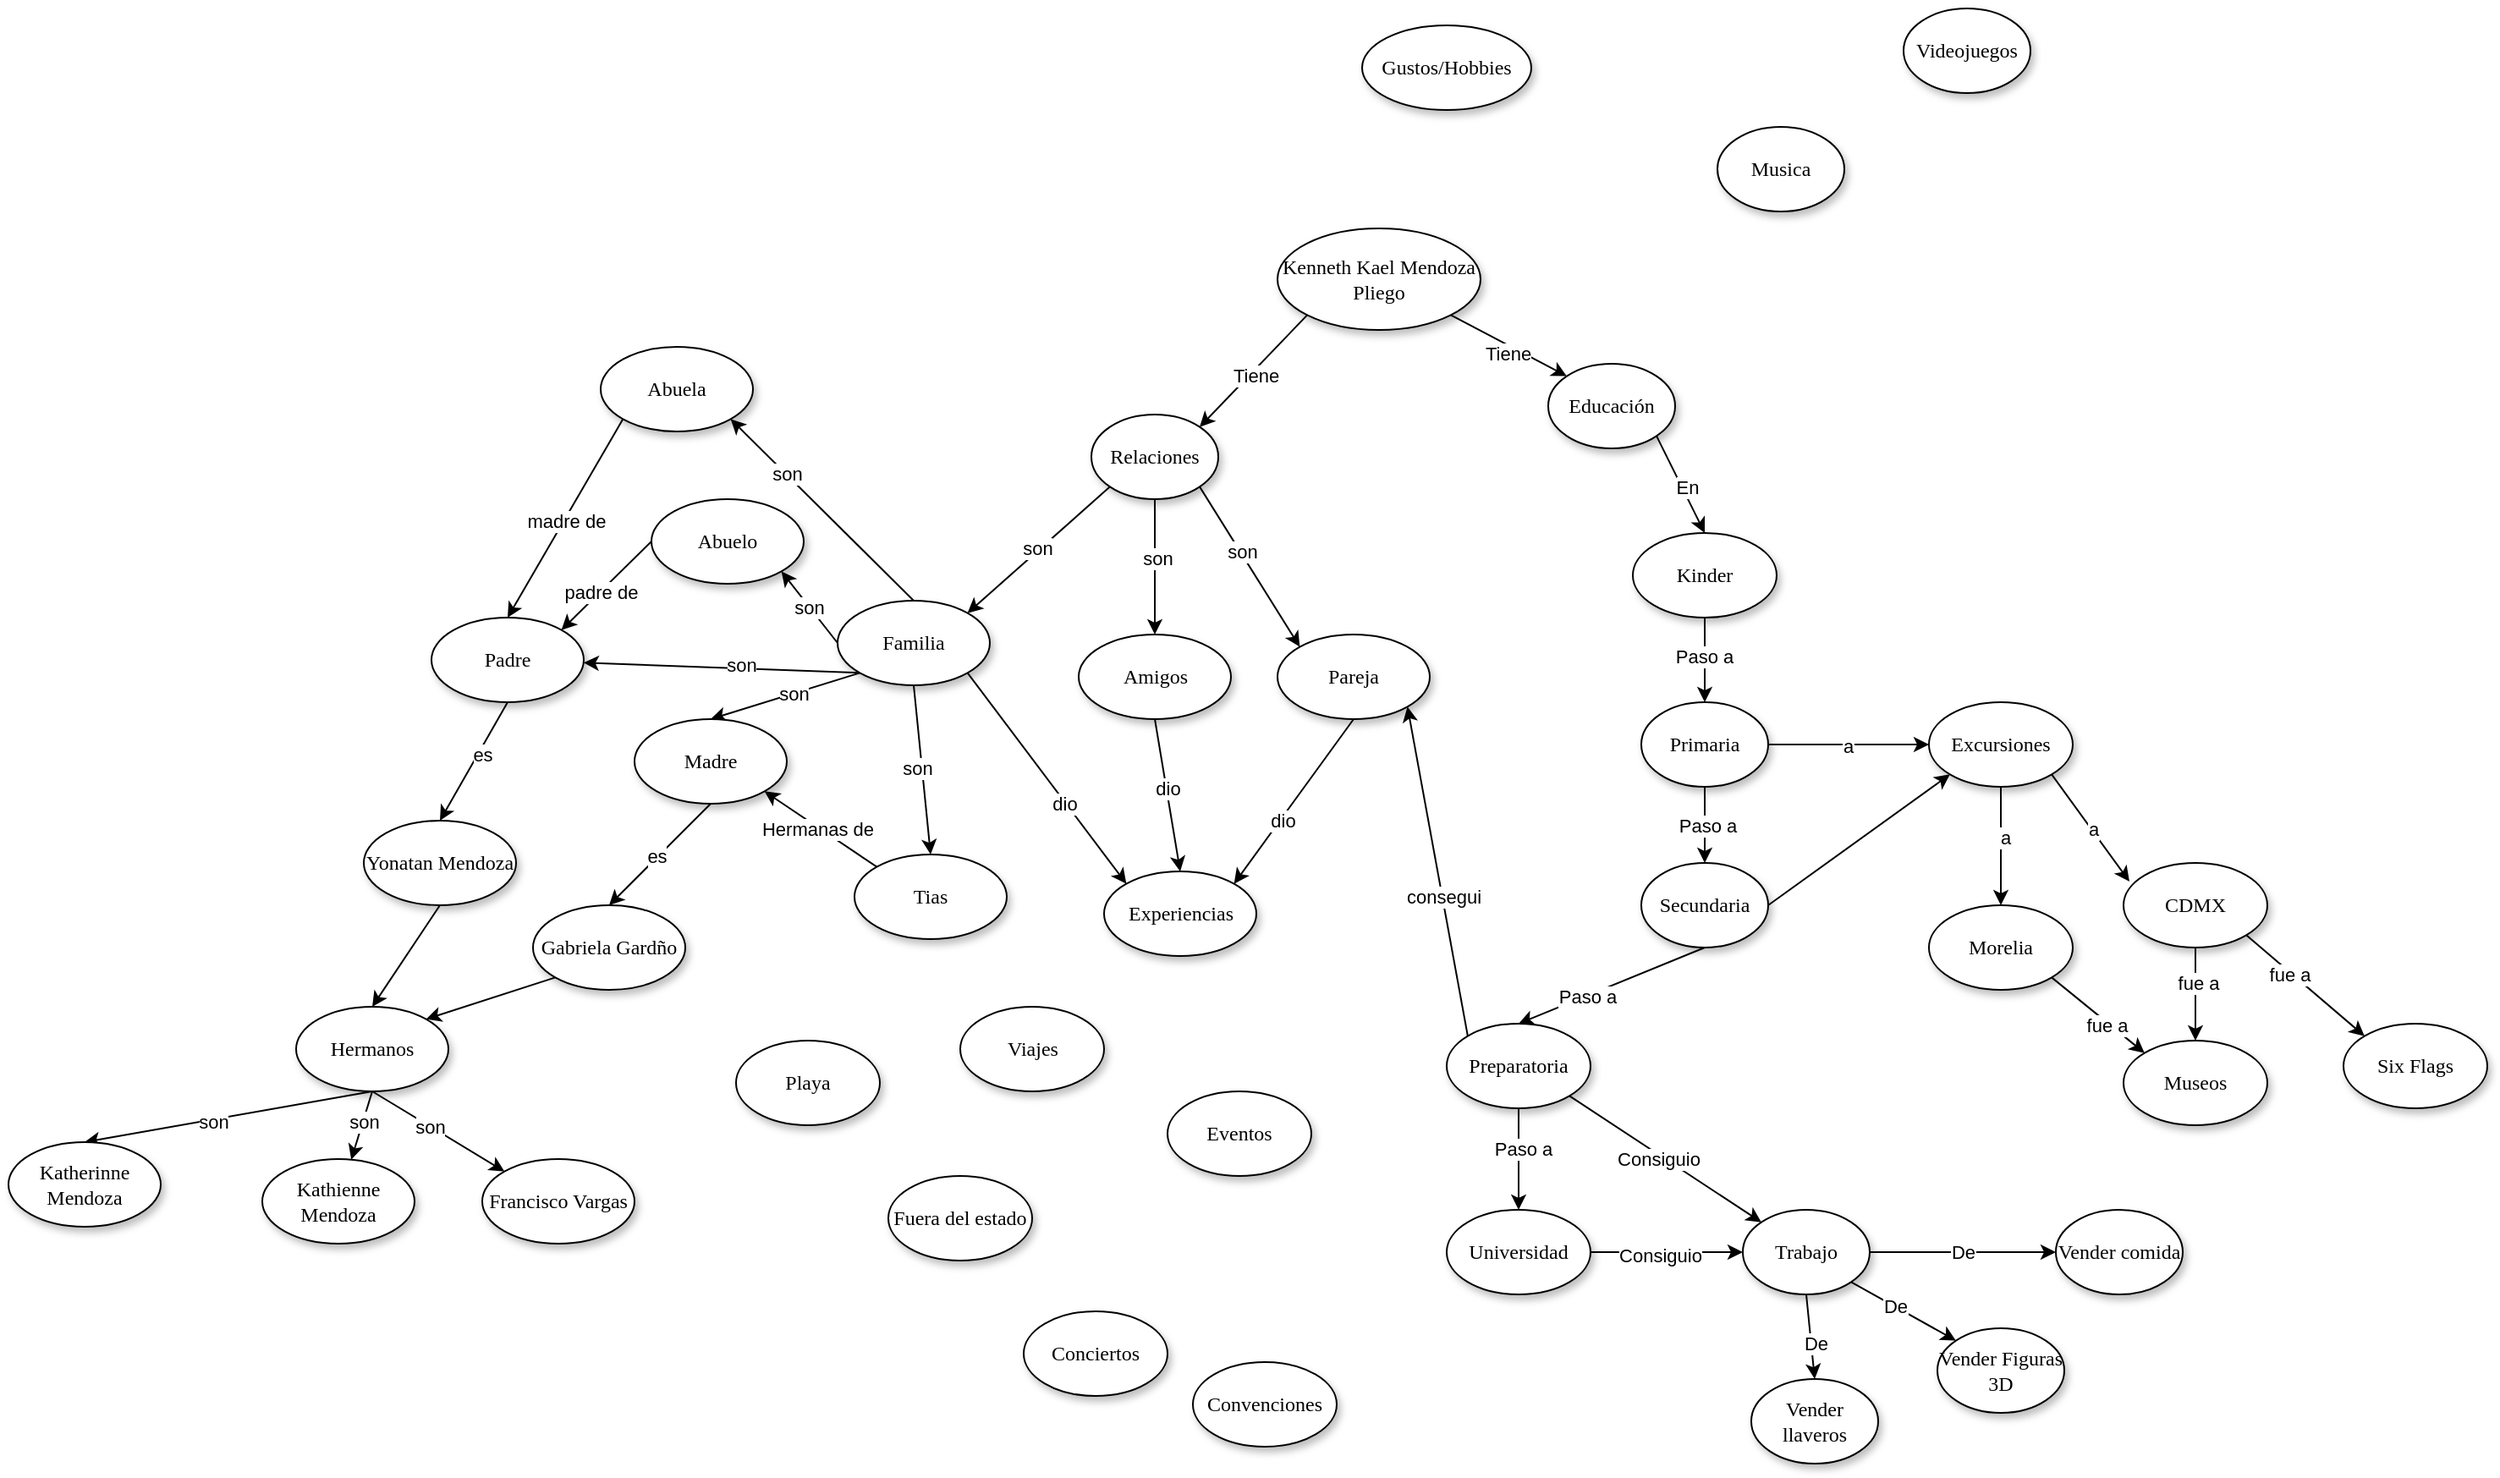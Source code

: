 <mxfile version="22.1.3" type="github">
  <diagram name="Page-1" id="42789a77-a242-8287-6e28-9cd8cfd52e62">
    <mxGraphModel dx="2794" dy="1814" grid="1" gridSize="10" guides="1" tooltips="1" connect="1" arrows="1" fold="1" page="1" pageScale="1" pageWidth="1100" pageHeight="850" background="none" math="0" shadow="0">
      <root>
        <mxCell id="0" />
        <mxCell id="1" parent="0" />
        <mxCell id="-r_-isTQhQeDBbnG6gLD-17" style="rounded=0;orthogonalLoop=1;jettySize=auto;html=1;exitX=1;exitY=1;exitDx=0;exitDy=0;entryX=0;entryY=0;entryDx=0;entryDy=0;" edge="1" parent="1" source="1ea317790d2ca983-1" target="1ea317790d2ca983-3">
          <mxGeometry relative="1" as="geometry" />
        </mxCell>
        <mxCell id="-r_-isTQhQeDBbnG6gLD-61" value="Tiene" style="edgeLabel;html=1;align=center;verticalAlign=middle;resizable=0;points=[];" vertex="1" connectable="0" parent="-r_-isTQhQeDBbnG6gLD-17">
          <mxGeometry x="0.027" y="-4" relative="1" as="geometry">
            <mxPoint as="offset" />
          </mxGeometry>
        </mxCell>
        <mxCell id="-r_-isTQhQeDBbnG6gLD-43" style="rounded=0;orthogonalLoop=1;jettySize=auto;html=1;exitX=0;exitY=1;exitDx=0;exitDy=0;entryX=1;entryY=0;entryDx=0;entryDy=0;" edge="1" parent="1" source="1ea317790d2ca983-1" target="S-vitXxfWEApG-Yg7RLW-3">
          <mxGeometry relative="1" as="geometry" />
        </mxCell>
        <mxCell id="-r_-isTQhQeDBbnG6gLD-60" value="Tiene" style="edgeLabel;html=1;align=center;verticalAlign=middle;resizable=0;points=[];" vertex="1" connectable="0" parent="-r_-isTQhQeDBbnG6gLD-43">
          <mxGeometry x="0.024" y="3" relative="1" as="geometry">
            <mxPoint as="offset" />
          </mxGeometry>
        </mxCell>
        <mxCell id="1ea317790d2ca983-1" value="Kenneth Kael Mendoza Pliego" style="ellipse;whiteSpace=wrap;html=1;rounded=0;shadow=1;comic=0;labelBackgroundColor=none;strokeWidth=1;fontFamily=Verdana;fontSize=12;align=center;" parent="1" vertex="1">
          <mxGeometry x="-50" width="120" height="60" as="geometry" />
        </mxCell>
        <mxCell id="-r_-isTQhQeDBbnG6gLD-18" style="rounded=0;orthogonalLoop=1;jettySize=auto;html=1;exitX=1;exitY=1;exitDx=0;exitDy=0;entryX=0.5;entryY=0;entryDx=0;entryDy=0;" edge="1" parent="1" source="1ea317790d2ca983-3" target="S-vitXxfWEApG-Yg7RLW-14">
          <mxGeometry relative="1" as="geometry" />
        </mxCell>
        <mxCell id="-r_-isTQhQeDBbnG6gLD-62" value="En" style="edgeLabel;html=1;align=center;verticalAlign=middle;resizable=0;points=[];" vertex="1" connectable="0" parent="-r_-isTQhQeDBbnG6gLD-18">
          <mxGeometry x="0.1" y="2" relative="1" as="geometry">
            <mxPoint as="offset" />
          </mxGeometry>
        </mxCell>
        <mxCell id="1ea317790d2ca983-3" value="&lt;span&gt;Educación&lt;/span&gt;" style="ellipse;whiteSpace=wrap;html=1;rounded=0;shadow=1;comic=0;labelBackgroundColor=none;strokeWidth=1;fontFamily=Verdana;fontSize=12;align=center;" parent="1" vertex="1">
          <mxGeometry x="110" y="80" width="75" height="50" as="geometry" />
        </mxCell>
        <mxCell id="-r_-isTQhQeDBbnG6gLD-40" style="rounded=0;orthogonalLoop=1;jettySize=auto;html=1;exitX=1;exitY=1;exitDx=0;exitDy=0;entryX=0;entryY=0;entryDx=0;entryDy=0;" edge="1" parent="1" source="S-vitXxfWEApG-Yg7RLW-3" target="S-vitXxfWEApG-Yg7RLW-9">
          <mxGeometry relative="1" as="geometry" />
        </mxCell>
        <mxCell id="-r_-isTQhQeDBbnG6gLD-80" value="son" style="edgeLabel;html=1;align=center;verticalAlign=middle;resizable=0;points=[];" vertex="1" connectable="0" parent="-r_-isTQhQeDBbnG6gLD-40">
          <mxGeometry x="-0.197" y="1" relative="1" as="geometry">
            <mxPoint as="offset" />
          </mxGeometry>
        </mxCell>
        <mxCell id="-r_-isTQhQeDBbnG6gLD-41" style="rounded=0;orthogonalLoop=1;jettySize=auto;html=1;exitX=0.5;exitY=1;exitDx=0;exitDy=0;entryX=0.5;entryY=0;entryDx=0;entryDy=0;" edge="1" parent="1" source="S-vitXxfWEApG-Yg7RLW-3" target="S-vitXxfWEApG-Yg7RLW-8">
          <mxGeometry relative="1" as="geometry" />
        </mxCell>
        <mxCell id="-r_-isTQhQeDBbnG6gLD-79" value="son" style="edgeLabel;html=1;align=center;verticalAlign=middle;resizable=0;points=[];" vertex="1" connectable="0" parent="-r_-isTQhQeDBbnG6gLD-41">
          <mxGeometry x="-0.12" y="1" relative="1" as="geometry">
            <mxPoint as="offset" />
          </mxGeometry>
        </mxCell>
        <mxCell id="-r_-isTQhQeDBbnG6gLD-42" style="rounded=0;orthogonalLoop=1;jettySize=auto;html=1;exitX=0;exitY=1;exitDx=0;exitDy=0;entryX=1;entryY=0;entryDx=0;entryDy=0;" edge="1" parent="1" source="S-vitXxfWEApG-Yg7RLW-3" target="S-vitXxfWEApG-Yg7RLW-7">
          <mxGeometry relative="1" as="geometry" />
        </mxCell>
        <mxCell id="-r_-isTQhQeDBbnG6gLD-78" value="son" style="edgeLabel;html=1;align=center;verticalAlign=middle;resizable=0;points=[];" vertex="1" connectable="0" parent="-r_-isTQhQeDBbnG6gLD-42">
          <mxGeometry x="-0.001" y="-2" relative="1" as="geometry">
            <mxPoint as="offset" />
          </mxGeometry>
        </mxCell>
        <mxCell id="S-vitXxfWEApG-Yg7RLW-3" value="&lt;span&gt;Relaciones&lt;br&gt;&lt;/span&gt;" style="ellipse;whiteSpace=wrap;html=1;rounded=0;shadow=1;comic=0;labelBackgroundColor=none;strokeWidth=1;fontFamily=Verdana;fontSize=12;align=center;" parent="1" vertex="1">
          <mxGeometry x="-160" y="110" width="75" height="50" as="geometry" />
        </mxCell>
        <mxCell id="S-vitXxfWEApG-Yg7RLW-4" value="&lt;span&gt;Experiencias&lt;br&gt;&lt;/span&gt;" style="ellipse;whiteSpace=wrap;html=1;rounded=0;shadow=1;comic=0;labelBackgroundColor=none;strokeWidth=1;fontFamily=Verdana;fontSize=12;align=center;" parent="1" vertex="1">
          <mxGeometry x="-152.5" y="380" width="90" height="50" as="geometry" />
        </mxCell>
        <mxCell id="S-vitXxfWEApG-Yg7RLW-6" value="&lt;span&gt;Gustos/Hobbies&lt;br&gt;&lt;/span&gt;" style="ellipse;whiteSpace=wrap;html=1;rounded=0;shadow=1;comic=0;labelBackgroundColor=none;strokeWidth=1;fontFamily=Verdana;fontSize=12;align=center;" parent="1" vertex="1">
          <mxGeometry y="-120" width="100" height="50" as="geometry" />
        </mxCell>
        <mxCell id="-r_-isTQhQeDBbnG6gLD-5" style="rounded=0;orthogonalLoop=1;jettySize=auto;html=1;exitX=0;exitY=1;exitDx=0;exitDy=0;" edge="1" parent="1" source="S-vitXxfWEApG-Yg7RLW-7" target="S-vitXxfWEApG-Yg7RLW-18">
          <mxGeometry relative="1" as="geometry" />
        </mxCell>
        <mxCell id="-r_-isTQhQeDBbnG6gLD-85" value="son" style="edgeLabel;html=1;align=center;verticalAlign=middle;resizable=0;points=[];" vertex="1" connectable="0" parent="-r_-isTQhQeDBbnG6gLD-5">
          <mxGeometry x="-0.128" y="-2" relative="1" as="geometry">
            <mxPoint as="offset" />
          </mxGeometry>
        </mxCell>
        <mxCell id="-r_-isTQhQeDBbnG6gLD-6" style="rounded=0;orthogonalLoop=1;jettySize=auto;html=1;exitX=0;exitY=1;exitDx=0;exitDy=0;entryX=0.5;entryY=0;entryDx=0;entryDy=0;" edge="1" parent="1" source="S-vitXxfWEApG-Yg7RLW-7" target="S-vitXxfWEApG-Yg7RLW-19">
          <mxGeometry relative="1" as="geometry" />
        </mxCell>
        <mxCell id="-r_-isTQhQeDBbnG6gLD-84" value="son" style="edgeLabel;html=1;align=center;verticalAlign=middle;resizable=0;points=[];" vertex="1" connectable="0" parent="-r_-isTQhQeDBbnG6gLD-6">
          <mxGeometry x="-0.101" relative="1" as="geometry">
            <mxPoint as="offset" />
          </mxGeometry>
        </mxCell>
        <mxCell id="-r_-isTQhQeDBbnG6gLD-22" style="rounded=0;orthogonalLoop=1;jettySize=auto;html=1;exitX=1;exitY=1;exitDx=0;exitDy=0;entryX=0;entryY=0;entryDx=0;entryDy=0;" edge="1" parent="1" source="S-vitXxfWEApG-Yg7RLW-7" target="S-vitXxfWEApG-Yg7RLW-4">
          <mxGeometry relative="1" as="geometry" />
        </mxCell>
        <mxCell id="-r_-isTQhQeDBbnG6gLD-83" value="dio" style="edgeLabel;html=1;align=center;verticalAlign=middle;resizable=0;points=[];" vertex="1" connectable="0" parent="-r_-isTQhQeDBbnG6gLD-22">
          <mxGeometry x="0.228" y="-1" relative="1" as="geometry">
            <mxPoint as="offset" />
          </mxGeometry>
        </mxCell>
        <mxCell id="-r_-isTQhQeDBbnG6gLD-115" style="rounded=0;orthogonalLoop=1;jettySize=auto;html=1;exitX=0;exitY=0.5;exitDx=0;exitDy=0;entryX=1;entryY=1;entryDx=0;entryDy=0;" edge="1" parent="1" source="S-vitXxfWEApG-Yg7RLW-7" target="S-vitXxfWEApG-Yg7RLW-30">
          <mxGeometry relative="1" as="geometry" />
        </mxCell>
        <mxCell id="-r_-isTQhQeDBbnG6gLD-116" value="son" style="edgeLabel;html=1;align=center;verticalAlign=middle;resizable=0;points=[];" vertex="1" connectable="0" parent="-r_-isTQhQeDBbnG6gLD-115">
          <mxGeometry x="0.027" relative="1" as="geometry">
            <mxPoint as="offset" />
          </mxGeometry>
        </mxCell>
        <mxCell id="-r_-isTQhQeDBbnG6gLD-117" style="rounded=0;orthogonalLoop=1;jettySize=auto;html=1;exitX=0.5;exitY=0;exitDx=0;exitDy=0;entryX=1;entryY=1;entryDx=0;entryDy=0;" edge="1" parent="1" source="S-vitXxfWEApG-Yg7RLW-7" target="S-vitXxfWEApG-Yg7RLW-31">
          <mxGeometry relative="1" as="geometry" />
        </mxCell>
        <mxCell id="-r_-isTQhQeDBbnG6gLD-118" value="son" style="edgeLabel;html=1;align=center;verticalAlign=middle;resizable=0;points=[];" vertex="1" connectable="0" parent="-r_-isTQhQeDBbnG6gLD-117">
          <mxGeometry x="0.397" y="-1" relative="1" as="geometry">
            <mxPoint as="offset" />
          </mxGeometry>
        </mxCell>
        <mxCell id="-r_-isTQhQeDBbnG6gLD-123" style="rounded=0;orthogonalLoop=1;jettySize=auto;html=1;exitX=0.5;exitY=1;exitDx=0;exitDy=0;entryX=0.5;entryY=0;entryDx=0;entryDy=0;" edge="1" parent="1" source="S-vitXxfWEApG-Yg7RLW-7" target="S-vitXxfWEApG-Yg7RLW-29">
          <mxGeometry relative="1" as="geometry" />
        </mxCell>
        <mxCell id="-r_-isTQhQeDBbnG6gLD-124" value="son" style="edgeLabel;html=1;align=center;verticalAlign=middle;resizable=0;points=[];" vertex="1" connectable="0" parent="-r_-isTQhQeDBbnG6gLD-123">
          <mxGeometry x="-0.031" y="-3" relative="1" as="geometry">
            <mxPoint as="offset" />
          </mxGeometry>
        </mxCell>
        <mxCell id="S-vitXxfWEApG-Yg7RLW-7" value="&lt;span&gt;Familia&lt;br&gt;&lt;/span&gt;" style="ellipse;whiteSpace=wrap;html=1;rounded=0;shadow=1;comic=0;labelBackgroundColor=none;strokeWidth=1;fontFamily=Verdana;fontSize=12;align=center;" parent="1" vertex="1">
          <mxGeometry x="-310" y="220" width="90" height="50" as="geometry" />
        </mxCell>
        <mxCell id="-r_-isTQhQeDBbnG6gLD-21" style="rounded=0;orthogonalLoop=1;jettySize=auto;html=1;exitX=0.5;exitY=1;exitDx=0;exitDy=0;entryX=0.5;entryY=0;entryDx=0;entryDy=0;" edge="1" parent="1" source="S-vitXxfWEApG-Yg7RLW-8" target="S-vitXxfWEApG-Yg7RLW-4">
          <mxGeometry relative="1" as="geometry" />
        </mxCell>
        <mxCell id="-r_-isTQhQeDBbnG6gLD-82" value="dio" style="edgeLabel;html=1;align=center;verticalAlign=middle;resizable=0;points=[];" vertex="1" connectable="0" parent="-r_-isTQhQeDBbnG6gLD-21">
          <mxGeometry x="-0.098" y="1" relative="1" as="geometry">
            <mxPoint as="offset" />
          </mxGeometry>
        </mxCell>
        <mxCell id="S-vitXxfWEApG-Yg7RLW-8" value="&lt;span&gt;Amigos&lt;br&gt;&lt;/span&gt;" style="ellipse;whiteSpace=wrap;html=1;rounded=0;shadow=1;comic=0;labelBackgroundColor=none;strokeWidth=1;fontFamily=Verdana;fontSize=12;align=center;" parent="1" vertex="1">
          <mxGeometry x="-167.5" y="240" width="90" height="50" as="geometry" />
        </mxCell>
        <mxCell id="-r_-isTQhQeDBbnG6gLD-20" style="rounded=0;orthogonalLoop=1;jettySize=auto;html=1;exitX=0.5;exitY=1;exitDx=0;exitDy=0;entryX=1;entryY=0;entryDx=0;entryDy=0;" edge="1" parent="1" source="S-vitXxfWEApG-Yg7RLW-9" target="S-vitXxfWEApG-Yg7RLW-4">
          <mxGeometry relative="1" as="geometry" />
        </mxCell>
        <mxCell id="-r_-isTQhQeDBbnG6gLD-81" value="dio" style="edgeLabel;html=1;align=center;verticalAlign=middle;resizable=0;points=[];" vertex="1" connectable="0" parent="-r_-isTQhQeDBbnG6gLD-20">
          <mxGeometry x="0.211" y="1" relative="1" as="geometry">
            <mxPoint as="offset" />
          </mxGeometry>
        </mxCell>
        <mxCell id="S-vitXxfWEApG-Yg7RLW-9" value="&lt;span&gt;Pareja&lt;br&gt;&lt;/span&gt;" style="ellipse;whiteSpace=wrap;html=1;rounded=0;shadow=1;comic=0;labelBackgroundColor=none;strokeWidth=1;fontFamily=Verdana;fontSize=12;align=center;" parent="1" vertex="1">
          <mxGeometry x="-50" y="240" width="90" height="50" as="geometry" />
        </mxCell>
        <mxCell id="-r_-isTQhQeDBbnG6gLD-30" style="rounded=0;orthogonalLoop=1;jettySize=auto;html=1;exitX=0.5;exitY=1;exitDx=0;exitDy=0;entryX=0.5;entryY=0;entryDx=0;entryDy=0;" edge="1" parent="1" source="S-vitXxfWEApG-Yg7RLW-10" target="S-vitXxfWEApG-Yg7RLW-11">
          <mxGeometry relative="1" as="geometry" />
        </mxCell>
        <mxCell id="-r_-isTQhQeDBbnG6gLD-64" value="Paso a" style="edgeLabel;html=1;align=center;verticalAlign=middle;resizable=0;points=[];" vertex="1" connectable="0" parent="-r_-isTQhQeDBbnG6gLD-30">
          <mxGeometry x="-0.007" y="1" relative="1" as="geometry">
            <mxPoint as="offset" />
          </mxGeometry>
        </mxCell>
        <mxCell id="-r_-isTQhQeDBbnG6gLD-113" style="rounded=0;orthogonalLoop=1;jettySize=auto;html=1;exitX=1;exitY=0.5;exitDx=0;exitDy=0;entryX=0;entryY=0.5;entryDx=0;entryDy=0;" edge="1" parent="1" source="S-vitXxfWEApG-Yg7RLW-10" target="-r_-isTQhQeDBbnG6gLD-97">
          <mxGeometry relative="1" as="geometry" />
        </mxCell>
        <mxCell id="-r_-isTQhQeDBbnG6gLD-114" value="a" style="edgeLabel;html=1;align=center;verticalAlign=middle;resizable=0;points=[];" vertex="1" connectable="0" parent="-r_-isTQhQeDBbnG6gLD-113">
          <mxGeometry x="-0.014" y="-1" relative="1" as="geometry">
            <mxPoint as="offset" />
          </mxGeometry>
        </mxCell>
        <mxCell id="S-vitXxfWEApG-Yg7RLW-10" value="&lt;span&gt;Primaria&lt;/span&gt;" style="ellipse;whiteSpace=wrap;html=1;rounded=0;shadow=1;comic=0;labelBackgroundColor=none;strokeWidth=1;fontFamily=Verdana;fontSize=12;align=center;" parent="1" vertex="1">
          <mxGeometry x="165" y="280" width="75" height="50" as="geometry" />
        </mxCell>
        <mxCell id="-r_-isTQhQeDBbnG6gLD-31" style="rounded=0;orthogonalLoop=1;jettySize=auto;html=1;exitX=0.5;exitY=1;exitDx=0;exitDy=0;entryX=0.5;entryY=0;entryDx=0;entryDy=0;" edge="1" parent="1" source="S-vitXxfWEApG-Yg7RLW-11" target="S-vitXxfWEApG-Yg7RLW-12">
          <mxGeometry relative="1" as="geometry" />
        </mxCell>
        <mxCell id="-r_-isTQhQeDBbnG6gLD-65" value="Paso a" style="edgeLabel;html=1;align=center;verticalAlign=middle;resizable=0;points=[];" vertex="1" connectable="0" parent="-r_-isTQhQeDBbnG6gLD-31">
          <mxGeometry x="0.268" relative="1" as="geometry">
            <mxPoint as="offset" />
          </mxGeometry>
        </mxCell>
        <mxCell id="-r_-isTQhQeDBbnG6gLD-112" style="rounded=0;orthogonalLoop=1;jettySize=auto;html=1;exitX=1;exitY=0.5;exitDx=0;exitDy=0;entryX=0;entryY=1;entryDx=0;entryDy=0;" edge="1" parent="1" source="S-vitXxfWEApG-Yg7RLW-11" target="-r_-isTQhQeDBbnG6gLD-97">
          <mxGeometry relative="1" as="geometry" />
        </mxCell>
        <mxCell id="S-vitXxfWEApG-Yg7RLW-11" value="&lt;span&gt;Secundaria&lt;/span&gt;" style="ellipse;whiteSpace=wrap;html=1;rounded=0;shadow=1;comic=0;labelBackgroundColor=none;strokeWidth=1;fontFamily=Verdana;fontSize=12;align=center;" parent="1" vertex="1">
          <mxGeometry x="165" y="375" width="75" height="50" as="geometry" />
        </mxCell>
        <mxCell id="-r_-isTQhQeDBbnG6gLD-32" style="rounded=0;orthogonalLoop=1;jettySize=auto;html=1;exitX=0.5;exitY=1;exitDx=0;exitDy=0;entryX=0.5;entryY=0;entryDx=0;entryDy=0;" edge="1" parent="1" source="S-vitXxfWEApG-Yg7RLW-12" target="S-vitXxfWEApG-Yg7RLW-13">
          <mxGeometry relative="1" as="geometry" />
        </mxCell>
        <mxCell id="-r_-isTQhQeDBbnG6gLD-66" value="Paso a" style="edgeLabel;html=1;align=center;verticalAlign=middle;resizable=0;points=[];" vertex="1" connectable="0" parent="-r_-isTQhQeDBbnG6gLD-32">
          <mxGeometry x="-0.206" y="2" relative="1" as="geometry">
            <mxPoint as="offset" />
          </mxGeometry>
        </mxCell>
        <mxCell id="-r_-isTQhQeDBbnG6gLD-33" style="rounded=0;orthogonalLoop=1;jettySize=auto;html=1;exitX=0;exitY=0;exitDx=0;exitDy=0;entryX=1;entryY=1;entryDx=0;entryDy=0;" edge="1" parent="1" source="S-vitXxfWEApG-Yg7RLW-12" target="S-vitXxfWEApG-Yg7RLW-9">
          <mxGeometry relative="1" as="geometry" />
        </mxCell>
        <mxCell id="-r_-isTQhQeDBbnG6gLD-129" value="consegui&lt;br&gt;" style="edgeLabel;html=1;align=center;verticalAlign=middle;resizable=0;points=[];" vertex="1" connectable="0" parent="-r_-isTQhQeDBbnG6gLD-33">
          <mxGeometry x="-0.156" relative="1" as="geometry">
            <mxPoint as="offset" />
          </mxGeometry>
        </mxCell>
        <mxCell id="-r_-isTQhQeDBbnG6gLD-69" style="rounded=0;orthogonalLoop=1;jettySize=auto;html=1;exitX=1;exitY=1;exitDx=0;exitDy=0;entryX=0;entryY=0;entryDx=0;entryDy=0;" edge="1" parent="1" source="S-vitXxfWEApG-Yg7RLW-12" target="-r_-isTQhQeDBbnG6gLD-44">
          <mxGeometry relative="1" as="geometry" />
        </mxCell>
        <mxCell id="-r_-isTQhQeDBbnG6gLD-70" value="Consiguio" style="edgeLabel;html=1;align=center;verticalAlign=middle;resizable=0;points=[];" vertex="1" connectable="0" parent="-r_-isTQhQeDBbnG6gLD-69">
          <mxGeometry x="-0.067" y="-2" relative="1" as="geometry">
            <mxPoint as="offset" />
          </mxGeometry>
        </mxCell>
        <mxCell id="S-vitXxfWEApG-Yg7RLW-12" value="&lt;span&gt;Preparatoria&lt;/span&gt;" style="ellipse;whiteSpace=wrap;html=1;rounded=0;shadow=1;comic=0;labelBackgroundColor=none;strokeWidth=1;fontFamily=Verdana;fontSize=12;align=center;" parent="1" vertex="1">
          <mxGeometry x="50" y="470" width="85" height="50" as="geometry" />
        </mxCell>
        <mxCell id="-r_-isTQhQeDBbnG6gLD-68" style="rounded=0;orthogonalLoop=1;jettySize=auto;html=1;exitX=1;exitY=0.5;exitDx=0;exitDy=0;entryX=0;entryY=0.5;entryDx=0;entryDy=0;" edge="1" parent="1" source="S-vitXxfWEApG-Yg7RLW-13" target="-r_-isTQhQeDBbnG6gLD-44">
          <mxGeometry relative="1" as="geometry" />
        </mxCell>
        <mxCell id="-r_-isTQhQeDBbnG6gLD-71" value="Consiguio" style="edgeLabel;html=1;align=center;verticalAlign=middle;resizable=0;points=[];" vertex="1" connectable="0" parent="-r_-isTQhQeDBbnG6gLD-68">
          <mxGeometry x="-0.103" y="-2" relative="1" as="geometry">
            <mxPoint as="offset" />
          </mxGeometry>
        </mxCell>
        <mxCell id="S-vitXxfWEApG-Yg7RLW-13" value="&lt;span&gt;Universidad&lt;/span&gt;" style="ellipse;whiteSpace=wrap;html=1;rounded=0;shadow=1;comic=0;labelBackgroundColor=none;strokeWidth=1;fontFamily=Verdana;fontSize=12;align=center;" parent="1" vertex="1">
          <mxGeometry x="50" y="580" width="85" height="50" as="geometry" />
        </mxCell>
        <mxCell id="-r_-isTQhQeDBbnG6gLD-29" style="rounded=0;orthogonalLoop=1;jettySize=auto;html=1;exitX=0.5;exitY=1;exitDx=0;exitDy=0;entryX=0.5;entryY=0;entryDx=0;entryDy=0;" edge="1" parent="1" source="S-vitXxfWEApG-Yg7RLW-14" target="S-vitXxfWEApG-Yg7RLW-10">
          <mxGeometry relative="1" as="geometry" />
        </mxCell>
        <mxCell id="-r_-isTQhQeDBbnG6gLD-63" value="Paso a" style="edgeLabel;html=1;align=center;verticalAlign=middle;resizable=0;points=[];" vertex="1" connectable="0" parent="-r_-isTQhQeDBbnG6gLD-29">
          <mxGeometry x="-0.084" y="-1" relative="1" as="geometry">
            <mxPoint as="offset" />
          </mxGeometry>
        </mxCell>
        <mxCell id="S-vitXxfWEApG-Yg7RLW-14" value="&lt;span&gt;Kinder&lt;br&gt;&lt;/span&gt;" style="ellipse;whiteSpace=wrap;html=1;rounded=0;shadow=1;comic=0;labelBackgroundColor=none;strokeWidth=1;fontFamily=Verdana;fontSize=12;align=center;" parent="1" vertex="1">
          <mxGeometry x="160" y="180" width="85" height="50" as="geometry" />
        </mxCell>
        <mxCell id="S-vitXxfWEApG-Yg7RLW-16" value="Videojuegos" style="ellipse;whiteSpace=wrap;html=1;rounded=0;shadow=1;comic=0;labelBackgroundColor=none;strokeWidth=1;fontFamily=Verdana;fontSize=12;align=center;" parent="1" vertex="1">
          <mxGeometry x="320" y="-130" width="75" height="50" as="geometry" />
        </mxCell>
        <mxCell id="S-vitXxfWEApG-Yg7RLW-17" value="Musica" style="ellipse;whiteSpace=wrap;html=1;rounded=0;shadow=1;comic=0;labelBackgroundColor=none;strokeWidth=1;fontFamily=Verdana;fontSize=12;align=center;" parent="1" vertex="1">
          <mxGeometry x="210" y="-60" width="75" height="50" as="geometry" />
        </mxCell>
        <mxCell id="-r_-isTQhQeDBbnG6gLD-12" style="rounded=0;orthogonalLoop=1;jettySize=auto;html=1;exitX=0.5;exitY=1;exitDx=0;exitDy=0;entryX=0.5;entryY=0;entryDx=0;entryDy=0;" edge="1" parent="1" source="S-vitXxfWEApG-Yg7RLW-18" target="S-vitXxfWEApG-Yg7RLW-23">
          <mxGeometry relative="1" as="geometry" />
        </mxCell>
        <mxCell id="-r_-isTQhQeDBbnG6gLD-87" value="es" style="edgeLabel;html=1;align=center;verticalAlign=middle;resizable=0;points=[];" vertex="1" connectable="0" parent="-r_-isTQhQeDBbnG6gLD-12">
          <mxGeometry x="-0.144" y="2" relative="1" as="geometry">
            <mxPoint as="offset" />
          </mxGeometry>
        </mxCell>
        <mxCell id="S-vitXxfWEApG-Yg7RLW-18" value="&lt;span&gt;Padre&lt;br&gt;&lt;/span&gt;" style="ellipse;whiteSpace=wrap;html=1;rounded=0;shadow=1;comic=0;labelBackgroundColor=none;strokeWidth=1;fontFamily=Verdana;fontSize=12;align=center;" parent="1" vertex="1">
          <mxGeometry x="-550" y="230" width="90" height="50" as="geometry" />
        </mxCell>
        <mxCell id="-r_-isTQhQeDBbnG6gLD-11" style="rounded=0;orthogonalLoop=1;jettySize=auto;html=1;exitX=0.5;exitY=1;exitDx=0;exitDy=0;entryX=0.5;entryY=0;entryDx=0;entryDy=0;" edge="1" parent="1" source="S-vitXxfWEApG-Yg7RLW-19" target="S-vitXxfWEApG-Yg7RLW-24">
          <mxGeometry relative="1" as="geometry" />
        </mxCell>
        <mxCell id="-r_-isTQhQeDBbnG6gLD-86" value="es" style="edgeLabel;html=1;align=center;verticalAlign=middle;resizable=0;points=[];" vertex="1" connectable="0" parent="-r_-isTQhQeDBbnG6gLD-11">
          <mxGeometry x="0.033" y="-1" relative="1" as="geometry">
            <mxPoint as="offset" />
          </mxGeometry>
        </mxCell>
        <mxCell id="S-vitXxfWEApG-Yg7RLW-19" value="&lt;span&gt;Madre&lt;br&gt;&lt;/span&gt;" style="ellipse;whiteSpace=wrap;html=1;rounded=0;shadow=1;comic=0;labelBackgroundColor=none;strokeWidth=1;fontFamily=Verdana;fontSize=12;align=center;" parent="1" vertex="1">
          <mxGeometry x="-430" y="290" width="90" height="50" as="geometry" />
        </mxCell>
        <mxCell id="-r_-isTQhQeDBbnG6gLD-8" style="rounded=0;orthogonalLoop=1;jettySize=auto;html=1;exitX=0.5;exitY=1;exitDx=0;exitDy=0;entryX=0.5;entryY=0;entryDx=0;entryDy=0;" edge="1" parent="1" source="S-vitXxfWEApG-Yg7RLW-20" target="S-vitXxfWEApG-Yg7RLW-26">
          <mxGeometry relative="1" as="geometry" />
        </mxCell>
        <mxCell id="-r_-isTQhQeDBbnG6gLD-88" value="son" style="edgeLabel;html=1;align=center;verticalAlign=middle;resizable=0;points=[];" vertex="1" connectable="0" parent="-r_-isTQhQeDBbnG6gLD-8">
          <mxGeometry x="0.113" y="1" relative="1" as="geometry">
            <mxPoint as="offset" />
          </mxGeometry>
        </mxCell>
        <mxCell id="-r_-isTQhQeDBbnG6gLD-9" style="rounded=0;orthogonalLoop=1;jettySize=auto;html=1;exitX=0.5;exitY=1;exitDx=0;exitDy=0;" edge="1" parent="1" source="S-vitXxfWEApG-Yg7RLW-20" target="S-vitXxfWEApG-Yg7RLW-27">
          <mxGeometry relative="1" as="geometry" />
        </mxCell>
        <mxCell id="-r_-isTQhQeDBbnG6gLD-89" value="son" style="edgeLabel;html=1;align=center;verticalAlign=middle;resizable=0;points=[];" vertex="1" connectable="0" parent="-r_-isTQhQeDBbnG6gLD-9">
          <mxGeometry x="-0.13" relative="1" as="geometry">
            <mxPoint as="offset" />
          </mxGeometry>
        </mxCell>
        <mxCell id="-r_-isTQhQeDBbnG6gLD-13" style="rounded=0;orthogonalLoop=1;jettySize=auto;html=1;exitX=0.5;exitY=1;exitDx=0;exitDy=0;entryX=0;entryY=0;entryDx=0;entryDy=0;" edge="1" parent="1" source="S-vitXxfWEApG-Yg7RLW-20" target="S-vitXxfWEApG-Yg7RLW-28">
          <mxGeometry relative="1" as="geometry" />
        </mxCell>
        <mxCell id="-r_-isTQhQeDBbnG6gLD-90" value="son" style="edgeLabel;html=1;align=center;verticalAlign=middle;resizable=0;points=[];" vertex="1" connectable="0" parent="-r_-isTQhQeDBbnG6gLD-13">
          <mxGeometry x="-0.138" relative="1" as="geometry">
            <mxPoint as="offset" />
          </mxGeometry>
        </mxCell>
        <mxCell id="S-vitXxfWEApG-Yg7RLW-20" value="&lt;span&gt;Hermanos&lt;br&gt;&lt;/span&gt;" style="ellipse;whiteSpace=wrap;html=1;rounded=0;shadow=1;comic=0;labelBackgroundColor=none;strokeWidth=1;fontFamily=Verdana;fontSize=12;align=center;" parent="1" vertex="1">
          <mxGeometry x="-630" y="460" width="90" height="50" as="geometry" />
        </mxCell>
        <mxCell id="-r_-isTQhQeDBbnG6gLD-14" style="rounded=0;orthogonalLoop=1;jettySize=auto;html=1;exitX=0.5;exitY=1;exitDx=0;exitDy=0;entryX=0.5;entryY=0;entryDx=0;entryDy=0;" edge="1" parent="1" source="S-vitXxfWEApG-Yg7RLW-23" target="S-vitXxfWEApG-Yg7RLW-20">
          <mxGeometry relative="1" as="geometry" />
        </mxCell>
        <mxCell id="S-vitXxfWEApG-Yg7RLW-23" value="&lt;span&gt;Yonatan Mendoza&lt;br&gt;&lt;/span&gt;" style="ellipse;whiteSpace=wrap;html=1;rounded=0;shadow=1;comic=0;labelBackgroundColor=none;strokeWidth=1;fontFamily=Verdana;fontSize=12;align=center;" parent="1" vertex="1">
          <mxGeometry x="-590" y="350" width="90" height="50" as="geometry" />
        </mxCell>
        <mxCell id="-r_-isTQhQeDBbnG6gLD-15" style="rounded=0;orthogonalLoop=1;jettySize=auto;html=1;exitX=0;exitY=1;exitDx=0;exitDy=0;entryX=1;entryY=0;entryDx=0;entryDy=0;" edge="1" parent="1" source="S-vitXxfWEApG-Yg7RLW-24" target="S-vitXxfWEApG-Yg7RLW-20">
          <mxGeometry relative="1" as="geometry">
            <mxPoint x="-605" y="450" as="targetPoint" />
          </mxGeometry>
        </mxCell>
        <mxCell id="S-vitXxfWEApG-Yg7RLW-24" value="&lt;span&gt;Gabriela Gardño&lt;br&gt;&lt;/span&gt;" style="ellipse;whiteSpace=wrap;html=1;rounded=0;shadow=1;comic=0;labelBackgroundColor=none;strokeWidth=1;fontFamily=Verdana;fontSize=12;align=center;" parent="1" vertex="1">
          <mxGeometry x="-490" y="400" width="90" height="50" as="geometry" />
        </mxCell>
        <mxCell id="S-vitXxfWEApG-Yg7RLW-26" value="&lt;span&gt;Katherinne Mendoza&lt;br&gt;&lt;/span&gt;" style="ellipse;whiteSpace=wrap;html=1;rounded=0;shadow=1;comic=0;labelBackgroundColor=none;strokeWidth=1;fontFamily=Verdana;fontSize=12;align=center;" parent="1" vertex="1">
          <mxGeometry x="-800" y="540" width="90" height="50" as="geometry" />
        </mxCell>
        <mxCell id="S-vitXxfWEApG-Yg7RLW-27" value="&lt;span&gt;Kathienne Mendoza&lt;br&gt;&lt;/span&gt;" style="ellipse;whiteSpace=wrap;html=1;rounded=0;shadow=1;comic=0;labelBackgroundColor=none;strokeWidth=1;fontFamily=Verdana;fontSize=12;align=center;" parent="1" vertex="1">
          <mxGeometry x="-650" y="550" width="90" height="50" as="geometry" />
        </mxCell>
        <mxCell id="S-vitXxfWEApG-Yg7RLW-28" value="&lt;span&gt;Francisco Vargas&lt;br&gt;&lt;/span&gt;" style="ellipse;whiteSpace=wrap;html=1;rounded=0;shadow=1;comic=0;labelBackgroundColor=none;strokeWidth=1;fontFamily=Verdana;fontSize=12;align=center;" parent="1" vertex="1">
          <mxGeometry x="-520" y="550" width="90" height="50" as="geometry" />
        </mxCell>
        <mxCell id="-r_-isTQhQeDBbnG6gLD-95" style="rounded=0;orthogonalLoop=1;jettySize=auto;html=1;exitX=0;exitY=0;exitDx=0;exitDy=0;entryX=1;entryY=1;entryDx=0;entryDy=0;" edge="1" parent="1" source="S-vitXxfWEApG-Yg7RLW-29" target="S-vitXxfWEApG-Yg7RLW-19">
          <mxGeometry relative="1" as="geometry" />
        </mxCell>
        <mxCell id="-r_-isTQhQeDBbnG6gLD-96" value="Hermanas de" style="edgeLabel;html=1;align=center;verticalAlign=middle;resizable=0;points=[];" vertex="1" connectable="0" parent="-r_-isTQhQeDBbnG6gLD-95">
          <mxGeometry x="0.055" y="1" relative="1" as="geometry">
            <mxPoint as="offset" />
          </mxGeometry>
        </mxCell>
        <mxCell id="S-vitXxfWEApG-Yg7RLW-29" value="&lt;span&gt;Tias&lt;br&gt;&lt;/span&gt;" style="ellipse;whiteSpace=wrap;html=1;rounded=0;shadow=1;comic=0;labelBackgroundColor=none;strokeWidth=1;fontFamily=Verdana;fontSize=12;align=center;" parent="1" vertex="1">
          <mxGeometry x="-300" y="370" width="90" height="50" as="geometry" />
        </mxCell>
        <mxCell id="-r_-isTQhQeDBbnG6gLD-119" style="rounded=0;orthogonalLoop=1;jettySize=auto;html=1;exitX=0;exitY=0.5;exitDx=0;exitDy=0;entryX=1;entryY=0;entryDx=0;entryDy=0;" edge="1" parent="1" source="S-vitXxfWEApG-Yg7RLW-30" target="S-vitXxfWEApG-Yg7RLW-18">
          <mxGeometry relative="1" as="geometry" />
        </mxCell>
        <mxCell id="-r_-isTQhQeDBbnG6gLD-120" value="padre de" style="edgeLabel;html=1;align=center;verticalAlign=middle;resizable=0;points=[];" vertex="1" connectable="0" parent="-r_-isTQhQeDBbnG6gLD-119">
          <mxGeometry x="0.106" y="1" relative="1" as="geometry">
            <mxPoint x="-1" as="offset" />
          </mxGeometry>
        </mxCell>
        <mxCell id="S-vitXxfWEApG-Yg7RLW-30" value="&lt;span&gt;Abuelo&lt;br&gt;&lt;/span&gt;" style="ellipse;whiteSpace=wrap;html=1;rounded=0;shadow=1;comic=0;labelBackgroundColor=none;strokeWidth=1;fontFamily=Verdana;fontSize=12;align=center;" parent="1" vertex="1">
          <mxGeometry x="-420" y="160" width="90" height="50" as="geometry" />
        </mxCell>
        <mxCell id="-r_-isTQhQeDBbnG6gLD-121" style="rounded=0;orthogonalLoop=1;jettySize=auto;html=1;exitX=0;exitY=1;exitDx=0;exitDy=0;entryX=0.5;entryY=0;entryDx=0;entryDy=0;" edge="1" parent="1" source="S-vitXxfWEApG-Yg7RLW-31" target="S-vitXxfWEApG-Yg7RLW-18">
          <mxGeometry relative="1" as="geometry" />
        </mxCell>
        <mxCell id="-r_-isTQhQeDBbnG6gLD-122" value="madre de&amp;nbsp;" style="edgeLabel;html=1;align=center;verticalAlign=middle;resizable=0;points=[];" vertex="1" connectable="0" parent="-r_-isTQhQeDBbnG6gLD-121">
          <mxGeometry x="0.003" y="2" relative="1" as="geometry">
            <mxPoint as="offset" />
          </mxGeometry>
        </mxCell>
        <mxCell id="S-vitXxfWEApG-Yg7RLW-31" value="&lt;span&gt;Abuela&lt;br&gt;&lt;/span&gt;" style="ellipse;whiteSpace=wrap;html=1;rounded=0;shadow=1;comic=0;labelBackgroundColor=none;strokeWidth=1;fontFamily=Verdana;fontSize=12;align=center;" parent="1" vertex="1">
          <mxGeometry x="-450" y="70" width="90" height="50" as="geometry" />
        </mxCell>
        <mxCell id="-r_-isTQhQeDBbnG6gLD-72" style="rounded=0;orthogonalLoop=1;jettySize=auto;html=1;exitX=1;exitY=1;exitDx=0;exitDy=0;entryX=0;entryY=0;entryDx=0;entryDy=0;" edge="1" parent="1" source="-r_-isTQhQeDBbnG6gLD-44" target="-r_-isTQhQeDBbnG6gLD-49">
          <mxGeometry relative="1" as="geometry" />
        </mxCell>
        <mxCell id="-r_-isTQhQeDBbnG6gLD-76" value="De" style="edgeLabel;html=1;align=center;verticalAlign=middle;resizable=0;points=[];" vertex="1" connectable="0" parent="-r_-isTQhQeDBbnG6gLD-72">
          <mxGeometry x="-0.166" relative="1" as="geometry">
            <mxPoint as="offset" />
          </mxGeometry>
        </mxCell>
        <mxCell id="-r_-isTQhQeDBbnG6gLD-73" style="rounded=0;orthogonalLoop=1;jettySize=auto;html=1;exitX=0.5;exitY=1;exitDx=0;exitDy=0;entryX=0.5;entryY=0;entryDx=0;entryDy=0;" edge="1" parent="1" source="-r_-isTQhQeDBbnG6gLD-44" target="-r_-isTQhQeDBbnG6gLD-52">
          <mxGeometry relative="1" as="geometry" />
        </mxCell>
        <mxCell id="-r_-isTQhQeDBbnG6gLD-77" value="De" style="edgeLabel;html=1;align=center;verticalAlign=middle;resizable=0;points=[];" vertex="1" connectable="0" parent="-r_-isTQhQeDBbnG6gLD-73">
          <mxGeometry x="0.167" y="2" relative="1" as="geometry">
            <mxPoint as="offset" />
          </mxGeometry>
        </mxCell>
        <mxCell id="-r_-isTQhQeDBbnG6gLD-74" style="rounded=0;orthogonalLoop=1;jettySize=auto;html=1;exitX=1;exitY=0.5;exitDx=0;exitDy=0;entryX=0;entryY=0.5;entryDx=0;entryDy=0;" edge="1" parent="1" source="-r_-isTQhQeDBbnG6gLD-44" target="-r_-isTQhQeDBbnG6gLD-45">
          <mxGeometry relative="1" as="geometry" />
        </mxCell>
        <mxCell id="-r_-isTQhQeDBbnG6gLD-75" value="De" style="edgeLabel;html=1;align=center;verticalAlign=middle;resizable=0;points=[];" vertex="1" connectable="0" parent="-r_-isTQhQeDBbnG6gLD-74">
          <mxGeometry x="-0.003" relative="1" as="geometry">
            <mxPoint as="offset" />
          </mxGeometry>
        </mxCell>
        <mxCell id="-r_-isTQhQeDBbnG6gLD-44" value="Trabajo" style="ellipse;whiteSpace=wrap;html=1;rounded=0;shadow=1;comic=0;labelBackgroundColor=none;strokeWidth=1;fontFamily=Verdana;fontSize=12;align=center;" vertex="1" parent="1">
          <mxGeometry x="225" y="580" width="75" height="50" as="geometry" />
        </mxCell>
        <mxCell id="-r_-isTQhQeDBbnG6gLD-45" value="Vender comida" style="ellipse;whiteSpace=wrap;html=1;rounded=0;shadow=1;comic=0;labelBackgroundColor=none;strokeWidth=1;fontFamily=Verdana;fontSize=12;align=center;" vertex="1" parent="1">
          <mxGeometry x="410" y="580" width="75" height="50" as="geometry" />
        </mxCell>
        <mxCell id="-r_-isTQhQeDBbnG6gLD-49" value="Vender Figuras 3D" style="ellipse;whiteSpace=wrap;html=1;rounded=0;shadow=1;comic=0;labelBackgroundColor=none;strokeWidth=1;fontFamily=Verdana;fontSize=12;align=center;" vertex="1" parent="1">
          <mxGeometry x="340" y="650" width="75" height="50" as="geometry" />
        </mxCell>
        <mxCell id="-r_-isTQhQeDBbnG6gLD-52" value="Vender llaveros" style="ellipse;whiteSpace=wrap;html=1;rounded=0;shadow=1;comic=0;labelBackgroundColor=none;strokeWidth=1;fontFamily=Verdana;fontSize=12;align=center;" vertex="1" parent="1">
          <mxGeometry x="230" y="680" width="75" height="50" as="geometry" />
        </mxCell>
        <mxCell id="-r_-isTQhQeDBbnG6gLD-57" value="&lt;span&gt;Viajes&lt;/span&gt;" style="ellipse;whiteSpace=wrap;html=1;rounded=0;shadow=1;comic=0;labelBackgroundColor=none;strokeWidth=1;fontFamily=Verdana;fontSize=12;align=center;" vertex="1" parent="1">
          <mxGeometry x="-237.5" y="460" width="85" height="50" as="geometry" />
        </mxCell>
        <mxCell id="-r_-isTQhQeDBbnG6gLD-59" value="&lt;span&gt;Playa&lt;/span&gt;" style="ellipse;whiteSpace=wrap;html=1;rounded=0;shadow=1;comic=0;labelBackgroundColor=none;strokeWidth=1;fontFamily=Verdana;fontSize=12;align=center;" vertex="1" parent="1">
          <mxGeometry x="-370" y="480" width="85" height="50" as="geometry" />
        </mxCell>
        <mxCell id="-r_-isTQhQeDBbnG6gLD-102" style="rounded=0;orthogonalLoop=1;jettySize=auto;html=1;exitX=0.5;exitY=1;exitDx=0;exitDy=0;entryX=0.5;entryY=0;entryDx=0;entryDy=0;" edge="1" parent="1" source="-r_-isTQhQeDBbnG6gLD-97" target="-r_-isTQhQeDBbnG6gLD-98">
          <mxGeometry relative="1" as="geometry" />
        </mxCell>
        <mxCell id="-r_-isTQhQeDBbnG6gLD-104" value="a" style="edgeLabel;html=1;align=center;verticalAlign=middle;resizable=0;points=[];" vertex="1" connectable="0" parent="-r_-isTQhQeDBbnG6gLD-102">
          <mxGeometry x="-0.16" y="2" relative="1" as="geometry">
            <mxPoint as="offset" />
          </mxGeometry>
        </mxCell>
        <mxCell id="-r_-isTQhQeDBbnG6gLD-97" value="&lt;span&gt;Excursiones&lt;/span&gt;" style="ellipse;whiteSpace=wrap;html=1;rounded=0;shadow=1;comic=0;labelBackgroundColor=none;strokeWidth=1;fontFamily=Verdana;fontSize=12;align=center;" vertex="1" parent="1">
          <mxGeometry x="335" y="280" width="85" height="50" as="geometry" />
        </mxCell>
        <mxCell id="-r_-isTQhQeDBbnG6gLD-106" style="rounded=0;orthogonalLoop=1;jettySize=auto;html=1;exitX=1;exitY=1;exitDx=0;exitDy=0;entryX=0;entryY=0;entryDx=0;entryDy=0;" edge="1" parent="1" source="-r_-isTQhQeDBbnG6gLD-98" target="-r_-isTQhQeDBbnG6gLD-100">
          <mxGeometry relative="1" as="geometry" />
        </mxCell>
        <mxCell id="-r_-isTQhQeDBbnG6gLD-108" value="fue a" style="edgeLabel;html=1;align=center;verticalAlign=middle;resizable=0;points=[];" vertex="1" connectable="0" parent="-r_-isTQhQeDBbnG6gLD-106">
          <mxGeometry x="0.205" y="-1" relative="1" as="geometry">
            <mxPoint as="offset" />
          </mxGeometry>
        </mxCell>
        <mxCell id="-r_-isTQhQeDBbnG6gLD-98" value="&lt;span&gt;Morelia&lt;/span&gt;" style="ellipse;whiteSpace=wrap;html=1;rounded=0;shadow=1;comic=0;labelBackgroundColor=none;strokeWidth=1;fontFamily=Verdana;fontSize=12;align=center;" vertex="1" parent="1">
          <mxGeometry x="335" y="400" width="85" height="50" as="geometry" />
        </mxCell>
        <mxCell id="-r_-isTQhQeDBbnG6gLD-107" style="rounded=0;orthogonalLoop=1;jettySize=auto;html=1;exitX=0.5;exitY=1;exitDx=0;exitDy=0;entryX=0.5;entryY=0;entryDx=0;entryDy=0;" edge="1" parent="1" source="-r_-isTQhQeDBbnG6gLD-99" target="-r_-isTQhQeDBbnG6gLD-100">
          <mxGeometry relative="1" as="geometry" />
        </mxCell>
        <mxCell id="-r_-isTQhQeDBbnG6gLD-109" value="fue a" style="edgeLabel;html=1;align=center;verticalAlign=middle;resizable=0;points=[];" vertex="1" connectable="0" parent="-r_-isTQhQeDBbnG6gLD-107">
          <mxGeometry x="-0.236" y="1" relative="1" as="geometry">
            <mxPoint as="offset" />
          </mxGeometry>
        </mxCell>
        <mxCell id="-r_-isTQhQeDBbnG6gLD-110" style="rounded=0;orthogonalLoop=1;jettySize=auto;html=1;exitX=1;exitY=1;exitDx=0;exitDy=0;entryX=0;entryY=0;entryDx=0;entryDy=0;" edge="1" parent="1" source="-r_-isTQhQeDBbnG6gLD-99" target="-r_-isTQhQeDBbnG6gLD-101">
          <mxGeometry relative="1" as="geometry" />
        </mxCell>
        <mxCell id="-r_-isTQhQeDBbnG6gLD-111" value="fue a" style="edgeLabel;html=1;align=center;verticalAlign=middle;resizable=0;points=[];" vertex="1" connectable="0" parent="-r_-isTQhQeDBbnG6gLD-110">
          <mxGeometry x="-0.244" y="-1" relative="1" as="geometry">
            <mxPoint as="offset" />
          </mxGeometry>
        </mxCell>
        <mxCell id="-r_-isTQhQeDBbnG6gLD-99" value="&lt;span&gt;CDMX&lt;/span&gt;" style="ellipse;whiteSpace=wrap;html=1;rounded=0;shadow=1;comic=0;labelBackgroundColor=none;strokeWidth=1;fontFamily=Verdana;fontSize=12;align=center;" vertex="1" parent="1">
          <mxGeometry x="450" y="375" width="85" height="50" as="geometry" />
        </mxCell>
        <mxCell id="-r_-isTQhQeDBbnG6gLD-100" value="&lt;span&gt;Museos&lt;/span&gt;" style="ellipse;whiteSpace=wrap;html=1;rounded=0;shadow=1;comic=0;labelBackgroundColor=none;strokeWidth=1;fontFamily=Verdana;fontSize=12;align=center;" vertex="1" parent="1">
          <mxGeometry x="450" y="480" width="85" height="50" as="geometry" />
        </mxCell>
        <mxCell id="-r_-isTQhQeDBbnG6gLD-101" value="&lt;span&gt;Six Flags&lt;/span&gt;" style="ellipse;whiteSpace=wrap;html=1;rounded=0;shadow=1;comic=0;labelBackgroundColor=none;strokeWidth=1;fontFamily=Verdana;fontSize=12;align=center;" vertex="1" parent="1">
          <mxGeometry x="580" y="470" width="85" height="50" as="geometry" />
        </mxCell>
        <mxCell id="-r_-isTQhQeDBbnG6gLD-103" style="rounded=0;orthogonalLoop=1;jettySize=auto;html=1;exitX=1;exitY=1;exitDx=0;exitDy=0;entryX=0.041;entryY=0.22;entryDx=0;entryDy=0;entryPerimeter=0;" edge="1" parent="1" source="-r_-isTQhQeDBbnG6gLD-97" target="-r_-isTQhQeDBbnG6gLD-99">
          <mxGeometry relative="1" as="geometry" />
        </mxCell>
        <mxCell id="-r_-isTQhQeDBbnG6gLD-105" value="a" style="edgeLabel;html=1;align=center;verticalAlign=middle;resizable=0;points=[];" vertex="1" connectable="0" parent="-r_-isTQhQeDBbnG6gLD-103">
          <mxGeometry x="0.03" y="1" relative="1" as="geometry">
            <mxPoint as="offset" />
          </mxGeometry>
        </mxCell>
        <mxCell id="-r_-isTQhQeDBbnG6gLD-125" value="&lt;span&gt;Fuera del estado&lt;/span&gt;" style="ellipse;whiteSpace=wrap;html=1;rounded=0;shadow=1;comic=0;labelBackgroundColor=none;strokeWidth=1;fontFamily=Verdana;fontSize=12;align=center;" vertex="1" parent="1">
          <mxGeometry x="-280" y="560" width="85" height="50" as="geometry" />
        </mxCell>
        <mxCell id="-r_-isTQhQeDBbnG6gLD-126" value="&lt;span&gt;Eventos&lt;/span&gt;" style="ellipse;whiteSpace=wrap;html=1;rounded=0;shadow=1;comic=0;labelBackgroundColor=none;strokeWidth=1;fontFamily=Verdana;fontSize=12;align=center;" vertex="1" parent="1">
          <mxGeometry x="-115" y="510" width="85" height="50" as="geometry" />
        </mxCell>
        <mxCell id="-r_-isTQhQeDBbnG6gLD-127" value="Conciertos" style="ellipse;whiteSpace=wrap;html=1;rounded=0;shadow=1;comic=0;labelBackgroundColor=none;strokeWidth=1;fontFamily=Verdana;fontSize=12;align=center;" vertex="1" parent="1">
          <mxGeometry x="-200" y="640" width="85" height="50" as="geometry" />
        </mxCell>
        <mxCell id="-r_-isTQhQeDBbnG6gLD-128" value="Convenciones" style="ellipse;whiteSpace=wrap;html=1;rounded=0;shadow=1;comic=0;labelBackgroundColor=none;strokeWidth=1;fontFamily=Verdana;fontSize=12;align=center;" vertex="1" parent="1">
          <mxGeometry x="-100" y="670" width="85" height="50" as="geometry" />
        </mxCell>
      </root>
    </mxGraphModel>
  </diagram>
</mxfile>
